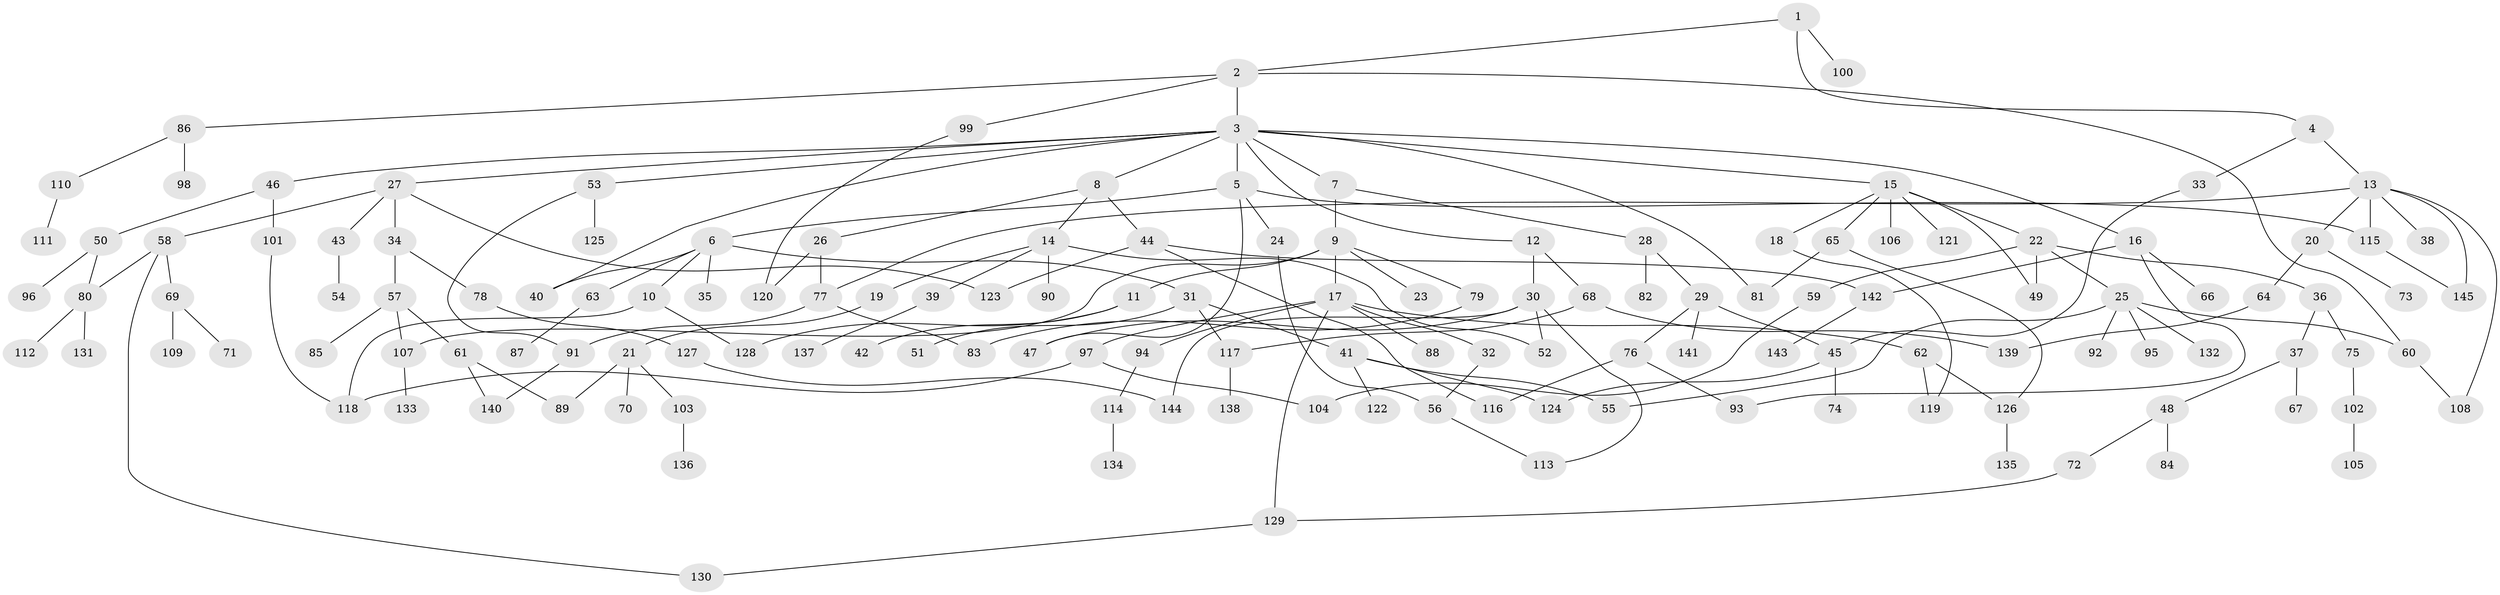 // coarse degree distribution, {2: 0.3424657534246575, 5: 0.0958904109589041, 11: 0.0136986301369863, 4: 0.0958904109589041, 3: 0.273972602739726, 6: 0.0410958904109589, 1: 0.136986301369863}
// Generated by graph-tools (version 1.1) at 2025/48/03/04/25 22:48:50]
// undirected, 145 vertices, 181 edges
graph export_dot {
  node [color=gray90,style=filled];
  1;
  2;
  3;
  4;
  5;
  6;
  7;
  8;
  9;
  10;
  11;
  12;
  13;
  14;
  15;
  16;
  17;
  18;
  19;
  20;
  21;
  22;
  23;
  24;
  25;
  26;
  27;
  28;
  29;
  30;
  31;
  32;
  33;
  34;
  35;
  36;
  37;
  38;
  39;
  40;
  41;
  42;
  43;
  44;
  45;
  46;
  47;
  48;
  49;
  50;
  51;
  52;
  53;
  54;
  55;
  56;
  57;
  58;
  59;
  60;
  61;
  62;
  63;
  64;
  65;
  66;
  67;
  68;
  69;
  70;
  71;
  72;
  73;
  74;
  75;
  76;
  77;
  78;
  79;
  80;
  81;
  82;
  83;
  84;
  85;
  86;
  87;
  88;
  89;
  90;
  91;
  92;
  93;
  94;
  95;
  96;
  97;
  98;
  99;
  100;
  101;
  102;
  103;
  104;
  105;
  106;
  107;
  108;
  109;
  110;
  111;
  112;
  113;
  114;
  115;
  116;
  117;
  118;
  119;
  120;
  121;
  122;
  123;
  124;
  125;
  126;
  127;
  128;
  129;
  130;
  131;
  132;
  133;
  134;
  135;
  136;
  137;
  138;
  139;
  140;
  141;
  142;
  143;
  144;
  145;
  1 -- 2;
  1 -- 4;
  1 -- 100;
  2 -- 3;
  2 -- 60;
  2 -- 86;
  2 -- 99;
  3 -- 5;
  3 -- 7;
  3 -- 8;
  3 -- 12;
  3 -- 15;
  3 -- 16;
  3 -- 27;
  3 -- 40;
  3 -- 46;
  3 -- 53;
  3 -- 81;
  4 -- 13;
  4 -- 33;
  5 -- 6;
  5 -- 24;
  5 -- 47;
  5 -- 115;
  6 -- 10;
  6 -- 31;
  6 -- 35;
  6 -- 63;
  6 -- 40;
  7 -- 9;
  7 -- 28;
  8 -- 14;
  8 -- 26;
  8 -- 44;
  9 -- 11;
  9 -- 17;
  9 -- 23;
  9 -- 79;
  9 -- 107;
  10 -- 118;
  10 -- 128;
  11 -- 42;
  11 -- 128;
  12 -- 30;
  12 -- 68;
  13 -- 20;
  13 -- 38;
  13 -- 77;
  13 -- 108;
  13 -- 115;
  13 -- 145;
  14 -- 19;
  14 -- 39;
  14 -- 90;
  14 -- 52;
  15 -- 18;
  15 -- 22;
  15 -- 65;
  15 -- 106;
  15 -- 121;
  15 -- 49;
  16 -- 66;
  16 -- 93;
  16 -- 142;
  17 -- 32;
  17 -- 62;
  17 -- 88;
  17 -- 94;
  17 -- 97;
  17 -- 129;
  18 -- 119;
  19 -- 21;
  20 -- 64;
  20 -- 73;
  21 -- 70;
  21 -- 103;
  21 -- 89;
  22 -- 25;
  22 -- 36;
  22 -- 49;
  22 -- 59;
  24 -- 56;
  25 -- 55;
  25 -- 92;
  25 -- 95;
  25 -- 132;
  25 -- 60;
  26 -- 120;
  26 -- 77;
  27 -- 34;
  27 -- 43;
  27 -- 58;
  27 -- 123;
  28 -- 29;
  28 -- 82;
  29 -- 76;
  29 -- 141;
  29 -- 45;
  30 -- 47;
  30 -- 52;
  30 -- 144;
  30 -- 113;
  31 -- 41;
  31 -- 51;
  31 -- 117;
  32 -- 56;
  33 -- 45;
  34 -- 57;
  34 -- 78;
  36 -- 37;
  36 -- 75;
  37 -- 48;
  37 -- 67;
  39 -- 137;
  41 -- 122;
  41 -- 124;
  41 -- 55;
  43 -- 54;
  44 -- 142;
  44 -- 123;
  44 -- 116;
  45 -- 74;
  45 -- 124;
  46 -- 50;
  46 -- 101;
  48 -- 72;
  48 -- 84;
  50 -- 80;
  50 -- 96;
  53 -- 91;
  53 -- 125;
  56 -- 113;
  57 -- 61;
  57 -- 85;
  57 -- 107;
  58 -- 69;
  58 -- 130;
  58 -- 80;
  59 -- 104;
  60 -- 108;
  61 -- 89;
  61 -- 140;
  62 -- 126;
  62 -- 119;
  63 -- 87;
  64 -- 139;
  65 -- 81;
  65 -- 126;
  68 -- 139;
  68 -- 117;
  69 -- 71;
  69 -- 109;
  72 -- 129;
  75 -- 102;
  76 -- 116;
  76 -- 93;
  77 -- 83;
  77 -- 91;
  78 -- 127;
  79 -- 83;
  80 -- 112;
  80 -- 131;
  86 -- 98;
  86 -- 110;
  91 -- 140;
  94 -- 114;
  97 -- 104;
  97 -- 118;
  99 -- 120;
  101 -- 118;
  102 -- 105;
  103 -- 136;
  107 -- 133;
  110 -- 111;
  114 -- 134;
  115 -- 145;
  117 -- 138;
  126 -- 135;
  127 -- 144;
  129 -- 130;
  142 -- 143;
}
